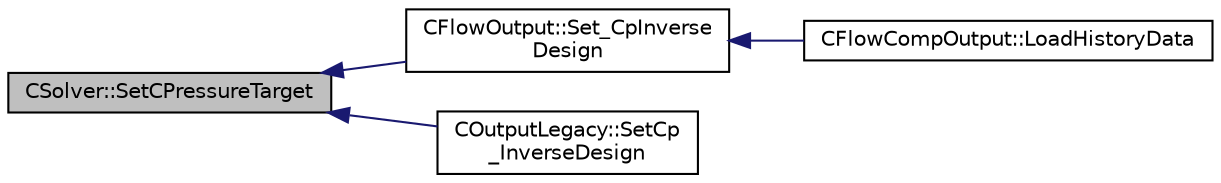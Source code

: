 digraph "CSolver::SetCPressureTarget"
{
  edge [fontname="Helvetica",fontsize="10",labelfontname="Helvetica",labelfontsize="10"];
  node [fontname="Helvetica",fontsize="10",shape=record];
  rankdir="LR";
  Node4457 [label="CSolver::SetCPressureTarget",height=0.2,width=0.4,color="black", fillcolor="grey75", style="filled", fontcolor="black"];
  Node4457 -> Node4458 [dir="back",color="midnightblue",fontsize="10",style="solid",fontname="Helvetica"];
  Node4458 [label="CFlowOutput::Set_CpInverse\lDesign",height=0.2,width=0.4,color="black", fillcolor="white", style="filled",URL="$class_c_flow_output.html#a02931a2019f37b5c11050c3865694aeb",tooltip="Set CP inverse design output field values. "];
  Node4458 -> Node4459 [dir="back",color="midnightblue",fontsize="10",style="solid",fontname="Helvetica"];
  Node4459 [label="CFlowCompOutput::LoadHistoryData",height=0.2,width=0.4,color="black", fillcolor="white", style="filled",URL="$class_c_flow_comp_output.html#a393cb19a691990ee6e88f844eccc79ed",tooltip="Load the history output field values. "];
  Node4457 -> Node4460 [dir="back",color="midnightblue",fontsize="10",style="solid",fontname="Helvetica"];
  Node4460 [label="COutputLegacy::SetCp\l_InverseDesign",height=0.2,width=0.4,color="black", fillcolor="white", style="filled",URL="$class_c_output_legacy.html#a8cf4b6f7aba3eda9f1a6c94b1fed6151",tooltip="Writes inverse design. "];
}
